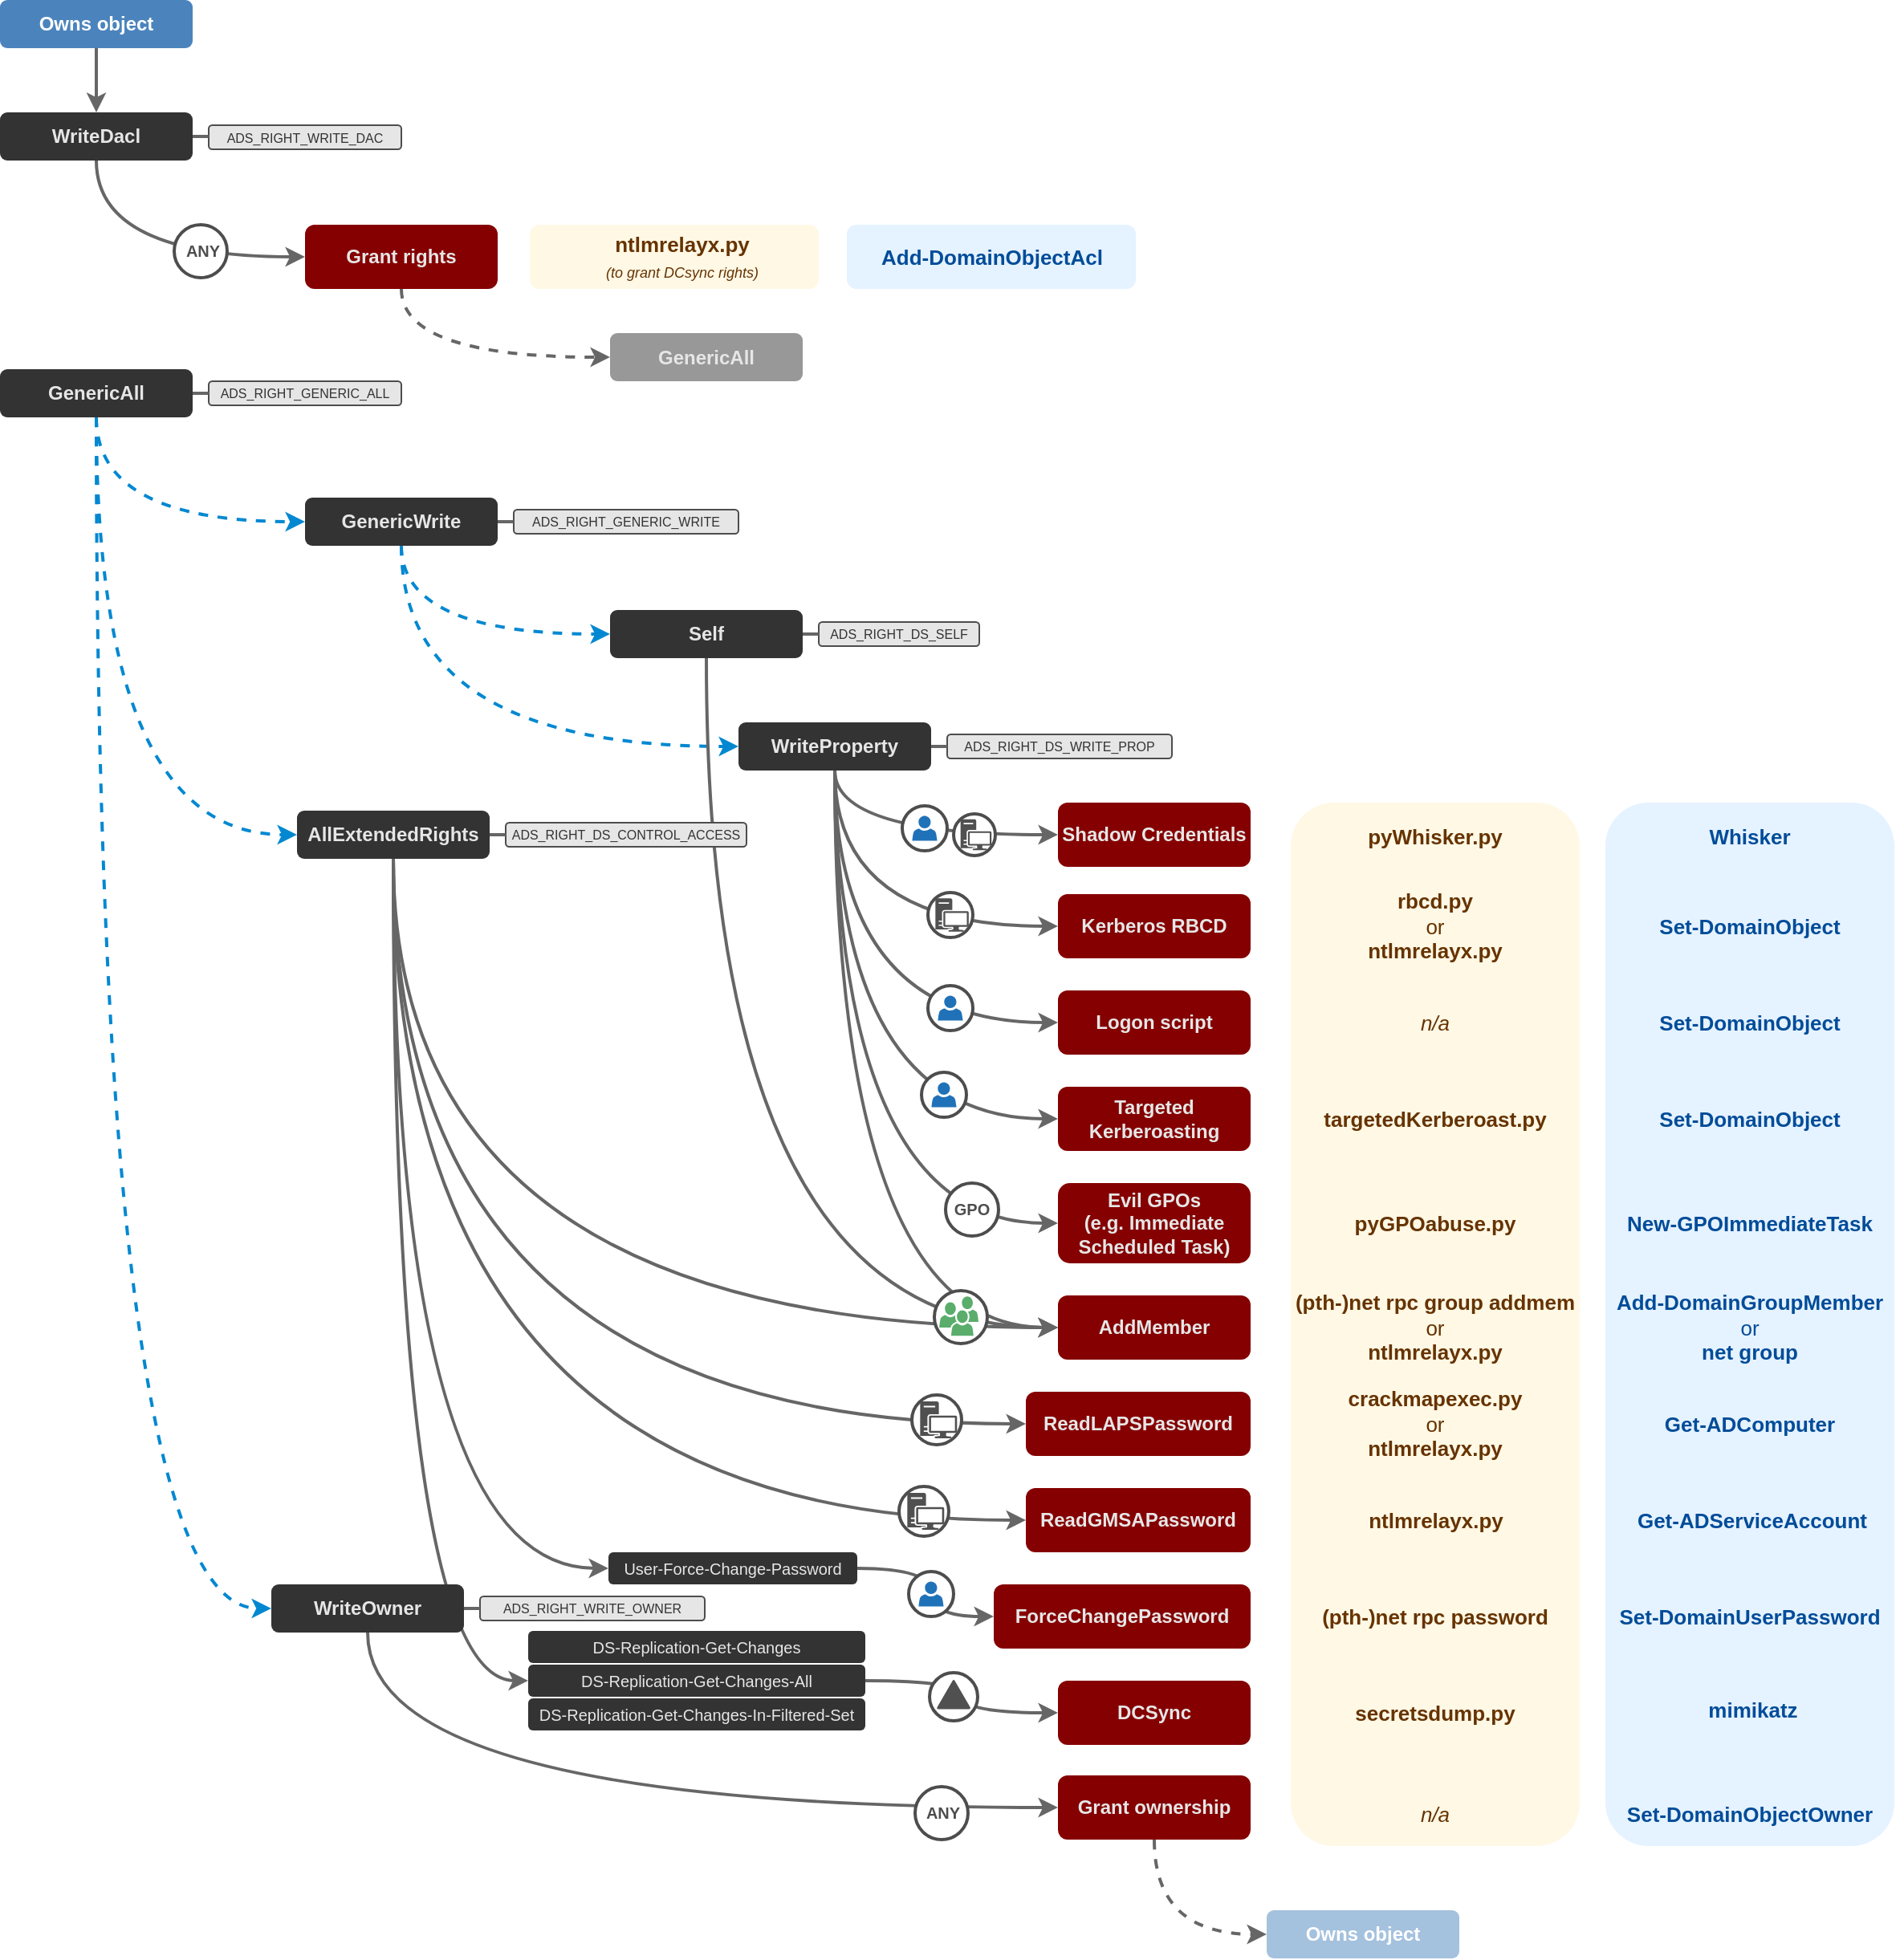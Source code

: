 <mxfile version="14.5.1" type="device"><diagram id="hH7pEeF3YHhmBUNXaw4B" name="Page-1"><mxGraphModel dx="-787" dy="471" grid="1" gridSize="10" guides="1" tooltips="1" connect="1" arrows="1" fold="1" page="0" pageScale="1" pageWidth="850" pageHeight="1100" math="0" shadow="0"><root><mxCell id="0"/><mxCell id="1" parent="0"/><mxCell id="7K0qZM-LQejpZicoyRge-32" value="" style="rounded=1;whiteSpace=wrap;html=1;fillColor=#fff2cc;strokeColor=none;opacity=50;" parent="1" vertex="1"><mxGeometry x="2150" y="330" width="180" height="40" as="geometry"/></mxCell><mxCell id="7K0qZM-LQejpZicoyRge-34" value="" style="rounded=1;whiteSpace=wrap;html=1;fillColor=#CCE5FF;opacity=50;strokeColor=none;" parent="1" vertex="1"><mxGeometry x="2347.5" y="330" width="180" height="40" as="geometry"/></mxCell><mxCell id="7K0qZM-LQejpZicoyRge-26" value="" style="rounded=1;whiteSpace=wrap;html=1;fillColor=#fff2cc;strokeColor=none;opacity=50;" parent="1" vertex="1"><mxGeometry x="2624" y="690" width="180" height="650" as="geometry"/></mxCell><mxCell id="7K0qZM-LQejpZicoyRge-27" value="" style="rounded=1;whiteSpace=wrap;html=1;fillColor=#CCE5FF;opacity=50;strokeColor=none;" parent="1" vertex="1"><mxGeometry x="2820" y="690" width="180" height="650" as="geometry"/></mxCell><mxCell id="ecaAw5MiLjt0hMcevMGe-25" style="edgeStyle=orthogonalEdgeStyle;curved=1;rounded=0;orthogonalLoop=1;jettySize=auto;html=1;entryX=0;entryY=0.5;entryDx=0;entryDy=0;strokeColor=#666666;strokeWidth=2;fontSize=10;fontColor=#E6E6E6;exitX=1;exitY=0.5;exitDx=0;exitDy=0;" parent="1" source="ecaAw5MiLjt0hMcevMGe-19" target="1uZMwYcroioLVXyT7ZDU-54" edge="1"><mxGeometry relative="1" as="geometry"><mxPoint x="2380" y="1125" as="sourcePoint"/><Array as="points"><mxPoint x="2400" y="1167"/><mxPoint x="2400" y="1197"/></Array></mxGeometry></mxCell><mxCell id="ecaAw5MiLjt0hMcevMGe-24" style="edgeStyle=orthogonalEdgeStyle;curved=1;rounded=0;orthogonalLoop=1;jettySize=auto;html=1;exitX=1;exitY=0.5;exitDx=0;exitDy=0;entryX=0;entryY=0.5;entryDx=0;entryDy=0;strokeColor=#666666;strokeWidth=2;fontSize=10;fontColor=#E6E6E6;" parent="1" source="ecaAw5MiLjt0hMcevMGe-20" target="ecaAw5MiLjt0hMcevMGe-10" edge="1"><mxGeometry relative="1" as="geometry"><Array as="points"><mxPoint x="2420" y="1237"/><mxPoint x="2420" y="1257"/></Array></mxGeometry></mxCell><mxCell id="ecaAw5MiLjt0hMcevMGe-12" style="edgeStyle=orthogonalEdgeStyle;rounded=0;orthogonalLoop=1;jettySize=auto;html=1;curved=1;exitX=0.5;exitY=1;exitDx=0;exitDy=0;entryX=0;entryY=0.5;entryDx=0;entryDy=0;strokeWidth=2;strokeColor=#666666;" parent="1" source="1uZMwYcroioLVXyT7ZDU-45" target="ecaAw5MiLjt0hMcevMGe-20" edge="1"><mxGeometry relative="1" as="geometry"/></mxCell><mxCell id="1uZMwYcroioLVXyT7ZDU-73" style="edgeStyle=orthogonalEdgeStyle;curved=1;rounded=0;orthogonalLoop=1;jettySize=auto;html=1;strokeColor=#666666;strokeWidth=2;fontColor=#E6E6E6;exitX=0.5;exitY=1;exitDx=0;exitDy=0;entryX=0;entryY=0.5;entryDx=0;entryDy=0;" parent="1" source="1uZMwYcroioLVXyT7ZDU-45" target="1uZMwYcroioLVXyT7ZDU-57" edge="1"><mxGeometry relative="1" as="geometry"/></mxCell><mxCell id="1uZMwYcroioLVXyT7ZDU-76" style="edgeStyle=orthogonalEdgeStyle;curved=1;rounded=0;orthogonalLoop=1;jettySize=auto;html=1;strokeColor=#666666;strokeWidth=2;fontColor=#E6E6E6;exitX=0.5;exitY=1;exitDx=0;exitDy=0;entryX=0;entryY=0.5;entryDx=0;entryDy=0;" parent="1" source="1uZMwYcroioLVXyT7ZDU-45" target="1uZMwYcroioLVXyT7ZDU-59" edge="1"><mxGeometry relative="1" as="geometry"/></mxCell><mxCell id="1uZMwYcroioLVXyT7ZDU-77" style="edgeStyle=orthogonalEdgeStyle;curved=1;rounded=0;orthogonalLoop=1;jettySize=auto;html=1;strokeColor=#666666;strokeWidth=2;fontColor=#E6E6E6;exitX=0.5;exitY=1;exitDx=0;exitDy=0;entryX=0;entryY=0.5;entryDx=0;entryDy=0;" parent="1" source="1uZMwYcroioLVXyT7ZDU-45" target="1uZMwYcroioLVXyT7ZDU-58" edge="1"><mxGeometry relative="1" as="geometry"/></mxCell><mxCell id="1uZMwYcroioLVXyT7ZDU-78" style="edgeStyle=orthogonalEdgeStyle;curved=1;rounded=0;orthogonalLoop=1;jettySize=auto;html=1;strokeColor=#666666;strokeWidth=2;fontColor=#E6E6E6;exitX=0.5;exitY=1;exitDx=0;exitDy=0;entryX=0;entryY=0.5;entryDx=0;entryDy=0;" parent="1" source="1uZMwYcroioLVXyT7ZDU-45" target="ecaAw5MiLjt0hMcevMGe-19" edge="1"><mxGeometry relative="1" as="geometry"><mxPoint x="1520" y="620" as="sourcePoint"/></mxGeometry></mxCell><mxCell id="1uZMwYcroioLVXyT7ZDU-62" style="edgeStyle=orthogonalEdgeStyle;curved=1;rounded=0;orthogonalLoop=1;jettySize=auto;html=1;fontColor=#E6E6E6;strokeWidth=2;dashed=1;strokeColor=#0288d1;entryX=0;entryY=0.5;entryDx=0;entryDy=0;exitX=0.5;exitY=1;exitDx=0;exitDy=0;" parent="1" source="1uZMwYcroioLVXyT7ZDU-46" target="1uZMwYcroioLVXyT7ZDU-45" edge="1"><mxGeometry relative="1" as="geometry"/></mxCell><mxCell id="1uZMwYcroioLVXyT7ZDU-63" style="edgeStyle=orthogonalEdgeStyle;curved=1;rounded=0;orthogonalLoop=1;jettySize=auto;html=1;dashed=1;strokeColor=#0288d1;strokeWidth=2;fontColor=#E6E6E6;entryX=0;entryY=0.5;entryDx=0;entryDy=0;exitX=0.5;exitY=1;exitDx=0;exitDy=0;" parent="1" source="1uZMwYcroioLVXyT7ZDU-46" target="1uZMwYcroioLVXyT7ZDU-50" edge="1"><mxGeometry relative="1" as="geometry"/></mxCell><mxCell id="1uZMwYcroioLVXyT7ZDU-69" style="edgeStyle=orthogonalEdgeStyle;curved=1;rounded=0;orthogonalLoop=1;jettySize=auto;html=1;dashed=1;strokeColor=#0288d1;strokeWidth=2;fontColor=#E6E6E6;entryX=0;entryY=0.5;entryDx=0;entryDy=0;exitX=0.5;exitY=1;exitDx=0;exitDy=0;" parent="1" source="1uZMwYcroioLVXyT7ZDU-46" target="1uZMwYcroioLVXyT7ZDU-47" edge="1"><mxGeometry relative="1" as="geometry"/></mxCell><mxCell id="1uZMwYcroioLVXyT7ZDU-65" style="edgeStyle=orthogonalEdgeStyle;curved=1;rounded=0;orthogonalLoop=1;jettySize=auto;html=1;dashed=1;strokeColor=#0288d1;strokeWidth=2;fontColor=#E6E6E6;exitX=0.5;exitY=1;exitDx=0;exitDy=0;entryX=0;entryY=0.5;entryDx=0;entryDy=0;" parent="1" source="1uZMwYcroioLVXyT7ZDU-47" target="1uZMwYcroioLVXyT7ZDU-49" edge="1"><mxGeometry relative="1" as="geometry"/></mxCell><mxCell id="1uZMwYcroioLVXyT7ZDU-66" style="edgeStyle=orthogonalEdgeStyle;curved=1;rounded=0;orthogonalLoop=1;jettySize=auto;html=1;dashed=1;strokeColor=#0288d1;strokeWidth=2;fontColor=#E6E6E6;entryX=0;entryY=0.5;entryDx=0;entryDy=0;exitX=0.5;exitY=1;exitDx=0;exitDy=0;" parent="1" source="1uZMwYcroioLVXyT7ZDU-47" target="1uZMwYcroioLVXyT7ZDU-48" edge="1"><mxGeometry relative="1" as="geometry"/></mxCell><mxCell id="1uZMwYcroioLVXyT7ZDU-74" style="edgeStyle=orthogonalEdgeStyle;curved=1;rounded=0;orthogonalLoop=1;jettySize=auto;html=1;strokeColor=#666666;strokeWidth=2;fontColor=#E6E6E6;exitX=0.5;exitY=1;exitDx=0;exitDy=0;entryX=0;entryY=0.5;entryDx=0;entryDy=0;" parent="1" source="1uZMwYcroioLVXyT7ZDU-48" target="1uZMwYcroioLVXyT7ZDU-57" edge="1"><mxGeometry relative="1" as="geometry"/></mxCell><mxCell id="1uZMwYcroioLVXyT7ZDU-70" style="edgeStyle=orthogonalEdgeStyle;curved=1;rounded=0;orthogonalLoop=1;jettySize=auto;html=1;strokeWidth=2;fontColor=#E6E6E6;strokeColor=#666666;exitX=0.5;exitY=1;exitDx=0;exitDy=0;entryX=0;entryY=0.5;entryDx=0;entryDy=0;" parent="1" source="1uZMwYcroioLVXyT7ZDU-49" target="1uZMwYcroioLVXyT7ZDU-55" edge="1"><mxGeometry relative="1" as="geometry"/></mxCell><mxCell id="1uZMwYcroioLVXyT7ZDU-72" style="edgeStyle=orthogonalEdgeStyle;curved=1;rounded=0;orthogonalLoop=1;jettySize=auto;html=1;strokeColor=#666666;strokeWidth=2;fontColor=#E6E6E6;entryX=0;entryY=0.5;entryDx=0;entryDy=0;exitX=0.5;exitY=1;exitDx=0;exitDy=0;" parent="1" source="1uZMwYcroioLVXyT7ZDU-49" target="1uZMwYcroioLVXyT7ZDU-56" edge="1"><mxGeometry relative="1" as="geometry"/></mxCell><mxCell id="1uZMwYcroioLVXyT7ZDU-75" style="edgeStyle=orthogonalEdgeStyle;curved=1;rounded=0;orthogonalLoop=1;jettySize=auto;html=1;strokeColor=#666666;strokeWidth=2;fontColor=#E6E6E6;exitX=0.5;exitY=1;exitDx=0;exitDy=0;entryX=0;entryY=0.5;entryDx=0;entryDy=0;" parent="1" source="1uZMwYcroioLVXyT7ZDU-49" target="1uZMwYcroioLVXyT7ZDU-57" edge="1"><mxGeometry relative="1" as="geometry"/></mxCell><mxCell id="1uZMwYcroioLVXyT7ZDU-79" style="edgeStyle=orthogonalEdgeStyle;curved=1;rounded=0;orthogonalLoop=1;jettySize=auto;html=1;strokeColor=#666666;strokeWidth=2;fontColor=#E6E6E6;entryX=0;entryY=0.5;entryDx=0;entryDy=0;exitX=0.5;exitY=1;exitDx=0;exitDy=0;" parent="1" source="1uZMwYcroioLVXyT7ZDU-50" target="1uZMwYcroioLVXyT7ZDU-61" edge="1"><mxGeometry relative="1" as="geometry"/></mxCell><mxCell id="1uZMwYcroioLVXyT7ZDU-80" style="edgeStyle=orthogonalEdgeStyle;curved=1;rounded=0;orthogonalLoop=1;jettySize=auto;html=1;strokeColor=#666666;strokeWidth=2;fontColor=#E6E6E6;exitX=0.5;exitY=1;exitDx=0;exitDy=0;entryX=0;entryY=0.5;entryDx=0;entryDy=0;" parent="1" source="1uZMwYcroioLVXyT7ZDU-51" target="1uZMwYcroioLVXyT7ZDU-60" edge="1"><mxGeometry relative="1" as="geometry"/></mxCell><mxCell id="1uZMwYcroioLVXyT7ZDU-53" value="Targeted&lt;br&gt;Kerberoasting" style="rounded=1;whiteSpace=wrap;html=1;fontColor=#E6E6E6;fillColor=#850000;strokeColor=none;fontStyle=1" parent="1" vertex="1"><mxGeometry x="2479" y="867" width="120" height="40" as="geometry"/></mxCell><mxCell id="1uZMwYcroioLVXyT7ZDU-54" value="ForceChangePassword" style="rounded=1;whiteSpace=wrap;html=1;fontColor=#E6E6E6;fillColor=#850000;strokeColor=none;fontStyle=1" parent="1" vertex="1"><mxGeometry x="2439" y="1177" width="160" height="40" as="geometry"/></mxCell><mxCell id="1uZMwYcroioLVXyT7ZDU-55" value="Kerberos RBCD" style="rounded=1;whiteSpace=wrap;html=1;fontColor=#E6E6E6;fillColor=#850000;strokeColor=none;fontStyle=1" parent="1" vertex="1"><mxGeometry x="2479" y="747" width="120" height="40" as="geometry"/></mxCell><mxCell id="1uZMwYcroioLVXyT7ZDU-56" value="Evil GPOs&lt;br&gt;(e.g. Immediate&lt;br&gt;Scheduled Task)" style="rounded=1;whiteSpace=wrap;html=1;fontColor=#E6E6E6;fillColor=#850000;strokeColor=none;fontStyle=1" parent="1" vertex="1"><mxGeometry x="2479" y="927" width="120" height="50" as="geometry"/></mxCell><mxCell id="1uZMwYcroioLVXyT7ZDU-57" value="AddMember" style="rounded=1;whiteSpace=wrap;html=1;fontColor=#E6E6E6;fillColor=#850000;strokeColor=none;fontStyle=1" parent="1" vertex="1"><mxGeometry x="2479" y="997" width="120" height="40" as="geometry"/></mxCell><mxCell id="1uZMwYcroioLVXyT7ZDU-58" value="ReadGMSAPassword" style="rounded=1;whiteSpace=wrap;html=1;fontColor=#E6E6E6;fillColor=#850000;strokeColor=none;fontStyle=1" parent="1" vertex="1"><mxGeometry x="2459" y="1117" width="140" height="40" as="geometry"/></mxCell><mxCell id="1uZMwYcroioLVXyT7ZDU-59" value="ReadLAPSPassword" style="rounded=1;whiteSpace=wrap;html=1;fontColor=#E6E6E6;fillColor=#850000;strokeColor=none;fontStyle=1" parent="1" vertex="1"><mxGeometry x="2459" y="1057" width="140" height="40" as="geometry"/></mxCell><mxCell id="XXdrw1tvjlWzK82xDuD_-14" style="edgeStyle=orthogonalEdgeStyle;curved=1;rounded=0;orthogonalLoop=1;jettySize=auto;html=1;exitX=0.5;exitY=1;exitDx=0;exitDy=0;entryX=0;entryY=0.5;entryDx=0;entryDy=0;dashed=1;strokeColor=#666666;strokeWidth=2;fillColor=#f5f5f5;" parent="1" source="1uZMwYcroioLVXyT7ZDU-60" target="XXdrw1tvjlWzK82xDuD_-8" edge="1"><mxGeometry relative="1" as="geometry"/></mxCell><mxCell id="1uZMwYcroioLVXyT7ZDU-60" value="Grant rights" style="rounded=1;whiteSpace=wrap;html=1;fontColor=#E6E6E6;fillColor=#850000;strokeColor=none;fontStyle=1" parent="1" vertex="1"><mxGeometry x="2010" y="330" width="120" height="40" as="geometry"/></mxCell><mxCell id="XXdrw1tvjlWzK82xDuD_-6" style="edgeStyle=orthogonalEdgeStyle;curved=1;rounded=0;orthogonalLoop=1;jettySize=auto;html=1;exitX=0.5;exitY=1;exitDx=0;exitDy=0;entryX=0;entryY=0.5;entryDx=0;entryDy=0;dashed=1;strokeColor=#666666;strokeWidth=2;fillColor=#f5f5f5;" parent="1" source="1uZMwYcroioLVXyT7ZDU-61" target="XXdrw1tvjlWzK82xDuD_-5" edge="1"><mxGeometry relative="1" as="geometry"/></mxCell><mxCell id="1uZMwYcroioLVXyT7ZDU-61" value="Grant ownership" style="rounded=1;whiteSpace=wrap;html=1;fontColor=#E6E6E6;fillColor=#850000;strokeColor=none;fontStyle=1" parent="1" vertex="1"><mxGeometry x="2479" y="1296" width="120" height="40" as="geometry"/></mxCell><mxCell id="1uZMwYcroioLVXyT7ZDU-84" style="edgeStyle=orthogonalEdgeStyle;curved=1;rounded=0;orthogonalLoop=1;jettySize=auto;html=1;strokeColor=#666666;strokeWidth=2;fontColor=#E6E6E6;entryX=0.5;entryY=0;entryDx=0;entryDy=0;" parent="1" source="1uZMwYcroioLVXyT7ZDU-83" target="1uZMwYcroioLVXyT7ZDU-51" edge="1"><mxGeometry relative="1" as="geometry"><mxPoint x="1750" y="480" as="targetPoint"/></mxGeometry></mxCell><mxCell id="1uZMwYcroioLVXyT7ZDU-83" value="Owns object" style="rounded=1;whiteSpace=wrap;html=1;strokeColor=none;fontStyle=1;fillColor=#4B84BD;fontColor=#FFFFFF;" parent="1" vertex="1"><mxGeometry x="1820" y="190" width="120" height="30" as="geometry"/></mxCell><mxCell id="1uZMwYcroioLVXyT7ZDU-107" value="" style="group" parent="1" vertex="1" connectable="0"><mxGeometry x="1820" y="260" width="250" height="30" as="geometry"/></mxCell><mxCell id="1uZMwYcroioLVXyT7ZDU-51" value="WriteDacl" style="rounded=1;whiteSpace=wrap;html=1;fontColor=#E6E6E6;fontStyle=1;fillColor=#333333;strokeColor=none;" parent="1uZMwYcroioLVXyT7ZDU-107" vertex="1"><mxGeometry width="120" height="30" as="geometry"/></mxCell><mxCell id="1uZMwYcroioLVXyT7ZDU-98" value="ADS_RIGHT_WRITE_DAC" style="rounded=1;whiteSpace=wrap;html=1;fillColor=#E6E6E6;strokeColor=#4D4D4D;fontColor=#333333;fontSize=8;" parent="1uZMwYcroioLVXyT7ZDU-107" vertex="1"><mxGeometry x="130" y="8" width="120" height="15" as="geometry"/></mxCell><mxCell id="1uZMwYcroioLVXyT7ZDU-104" style="edgeStyle=orthogonalEdgeStyle;curved=1;rounded=0;orthogonalLoop=1;jettySize=auto;html=1;exitX=1;exitY=0.5;exitDx=0;exitDy=0;entryX=0;entryY=0.5;entryDx=0;entryDy=0;endArrow=none;endFill=0;strokeColor=#666666;strokeWidth=2;fontSize=8;fontColor=#333333;" parent="1uZMwYcroioLVXyT7ZDU-107" source="1uZMwYcroioLVXyT7ZDU-51" target="1uZMwYcroioLVXyT7ZDU-98" edge="1"><mxGeometry relative="1" as="geometry"/></mxCell><mxCell id="1uZMwYcroioLVXyT7ZDU-108" value="" style="group" parent="1" vertex="1" connectable="0"><mxGeometry x="2280" y="640" width="270" height="30" as="geometry"/></mxCell><mxCell id="1uZMwYcroioLVXyT7ZDU-49" value="WriteProperty" style="rounded=1;whiteSpace=wrap;html=1;fontColor=#E6E6E6;fontStyle=1;fillColor=#333333;strokeColor=none;" parent="1uZMwYcroioLVXyT7ZDU-108" vertex="1"><mxGeometry width="120" height="30" as="geometry"/></mxCell><mxCell id="1uZMwYcroioLVXyT7ZDU-96" value="ADS_RIGHT_DS_WRITE_PROP" style="rounded=1;whiteSpace=wrap;html=1;fillColor=#E6E6E6;strokeColor=#4D4D4D;fontColor=#333333;fontSize=8;" parent="1uZMwYcroioLVXyT7ZDU-108" vertex="1"><mxGeometry x="130" y="7.5" width="140" height="15" as="geometry"/></mxCell><mxCell id="1uZMwYcroioLVXyT7ZDU-106" style="edgeStyle=orthogonalEdgeStyle;curved=1;rounded=0;orthogonalLoop=1;jettySize=auto;html=1;exitX=1;exitY=0.5;exitDx=0;exitDy=0;entryX=0;entryY=0.5;entryDx=0;entryDy=0;endArrow=none;endFill=0;strokeColor=#666666;strokeWidth=2;fontSize=8;fontColor=#333333;" parent="1uZMwYcroioLVXyT7ZDU-108" source="1uZMwYcroioLVXyT7ZDU-49" target="1uZMwYcroioLVXyT7ZDU-96" edge="1"><mxGeometry relative="1" as="geometry"/></mxCell><mxCell id="1uZMwYcroioLVXyT7ZDU-109" value="" style="group" parent="1" vertex="1" connectable="0"><mxGeometry x="2200" y="570" width="230" height="30" as="geometry"/></mxCell><mxCell id="1uZMwYcroioLVXyT7ZDU-48" value="Self" style="rounded=1;whiteSpace=wrap;html=1;fontColor=#E6E6E6;fontStyle=1;fillColor=#333333;strokeColor=none;" parent="1uZMwYcroioLVXyT7ZDU-109" vertex="1"><mxGeometry width="120" height="30" as="geometry"/></mxCell><mxCell id="1uZMwYcroioLVXyT7ZDU-97" value="ADS_RIGHT_DS_SELF" style="rounded=1;whiteSpace=wrap;html=1;fillColor=#E6E6E6;strokeColor=#4D4D4D;fontColor=#333333;fontSize=8;" parent="1uZMwYcroioLVXyT7ZDU-109" vertex="1"><mxGeometry x="130" y="7.5" width="100" height="15" as="geometry"/></mxCell><mxCell id="1uZMwYcroioLVXyT7ZDU-105" style="edgeStyle=orthogonalEdgeStyle;curved=1;rounded=0;orthogonalLoop=1;jettySize=auto;html=1;exitX=1;exitY=0.5;exitDx=0;exitDy=0;entryX=0;entryY=0.5;entryDx=0;entryDy=0;endArrow=none;endFill=0;strokeColor=#666666;strokeWidth=2;fontSize=8;fontColor=#333333;" parent="1uZMwYcroioLVXyT7ZDU-109" source="1uZMwYcroioLVXyT7ZDU-48" target="1uZMwYcroioLVXyT7ZDU-97" edge="1"><mxGeometry relative="1" as="geometry"/></mxCell><mxCell id="1uZMwYcroioLVXyT7ZDU-110" value="" style="group" parent="1" vertex="1" connectable="0"><mxGeometry x="2010" y="500" width="270" height="30" as="geometry"/></mxCell><mxCell id="1uZMwYcroioLVXyT7ZDU-47" value="GenericWrite" style="rounded=1;whiteSpace=wrap;html=1;fontColor=#E6E6E6;fontStyle=1;fillColor=#333333;strokeColor=none;" parent="1uZMwYcroioLVXyT7ZDU-110" vertex="1"><mxGeometry width="120" height="30" as="geometry"/></mxCell><mxCell id="1uZMwYcroioLVXyT7ZDU-95" value="ADS_RIGHT_GENERIC_WRITE" style="rounded=1;whiteSpace=wrap;html=1;fillColor=#E6E6E6;strokeColor=#4D4D4D;fontColor=#333333;fontSize=8;" parent="1uZMwYcroioLVXyT7ZDU-110" vertex="1"><mxGeometry x="130" y="7.5" width="140" height="15" as="geometry"/></mxCell><mxCell id="1uZMwYcroioLVXyT7ZDU-102" style="edgeStyle=orthogonalEdgeStyle;curved=1;rounded=0;orthogonalLoop=1;jettySize=auto;html=1;exitX=1;exitY=0.5;exitDx=0;exitDy=0;entryX=0;entryY=0.5;entryDx=0;entryDy=0;endArrow=none;endFill=0;strokeColor=#666666;strokeWidth=2;fontSize=8;fontColor=#333333;" parent="1uZMwYcroioLVXyT7ZDU-110" source="1uZMwYcroioLVXyT7ZDU-47" target="1uZMwYcroioLVXyT7ZDU-95" edge="1"><mxGeometry relative="1" as="geometry"/></mxCell><mxCell id="1uZMwYcroioLVXyT7ZDU-112" value="" style="group" parent="1" vertex="1" connectable="0"><mxGeometry x="2005" y="695" width="280" height="30" as="geometry"/></mxCell><mxCell id="1uZMwYcroioLVXyT7ZDU-45" value="AllExtendedRights" style="rounded=1;whiteSpace=wrap;html=1;fontColor=#E6E6E6;fontStyle=1;fillColor=#333333;strokeColor=none;" parent="1uZMwYcroioLVXyT7ZDU-112" vertex="1"><mxGeometry width="120" height="30" as="geometry"/></mxCell><mxCell id="1uZMwYcroioLVXyT7ZDU-93" value="ADS_RIGHT_DS_CONTROL_ACCESS" style="rounded=1;whiteSpace=wrap;html=1;fillColor=#E6E6E6;strokeColor=#4D4D4D;fontColor=#333333;fontSize=8;" parent="1uZMwYcroioLVXyT7ZDU-112" vertex="1"><mxGeometry x="130" y="7.5" width="150" height="15" as="geometry"/></mxCell><mxCell id="1uZMwYcroioLVXyT7ZDU-94" style="edgeStyle=orthogonalEdgeStyle;curved=1;rounded=0;orthogonalLoop=1;jettySize=auto;html=1;exitX=1;exitY=0.5;exitDx=0;exitDy=0;entryX=0;entryY=0.5;entryDx=0;entryDy=0;endArrow=none;endFill=0;strokeColor=#666666;strokeWidth=2;fontSize=8;fontColor=#333333;" parent="1uZMwYcroioLVXyT7ZDU-112" source="1uZMwYcroioLVXyT7ZDU-45" target="1uZMwYcroioLVXyT7ZDU-93" edge="1"><mxGeometry relative="1" as="geometry"/></mxCell><mxCell id="1uZMwYcroioLVXyT7ZDU-113" value="" style="group" parent="1" vertex="1" connectable="0"><mxGeometry x="1990" y="1130" width="270" height="30" as="geometry"/></mxCell><mxCell id="1uZMwYcroioLVXyT7ZDU-50" value="WriteOwner" style="rounded=1;whiteSpace=wrap;html=1;fontColor=#E6E6E6;fontStyle=1;fillColor=#333333;strokeColor=none;" parent="1uZMwYcroioLVXyT7ZDU-113" vertex="1"><mxGeometry x="-1" y="47" width="120" height="30" as="geometry"/></mxCell><mxCell id="1uZMwYcroioLVXyT7ZDU-91" value="&lt;meta charset=&quot;utf-8&quot; style=&quot;font-size: 8px;&quot;&gt;ADS_RIGHT_WRITE_OWNER" style="rounded=1;whiteSpace=wrap;html=1;fillColor=#E6E6E6;strokeColor=#4D4D4D;fontColor=#333333;fontSize=8;" parent="1uZMwYcroioLVXyT7ZDU-113" vertex="1"><mxGeometry x="129" y="54.5" width="140" height="15" as="geometry"/></mxCell><mxCell id="1uZMwYcroioLVXyT7ZDU-90" style="edgeStyle=orthogonalEdgeStyle;curved=1;rounded=0;orthogonalLoop=1;jettySize=auto;html=1;exitX=1;exitY=0.5;exitDx=0;exitDy=0;strokeColor=#666666;strokeWidth=2;fontColor=#E6E6E6;endArrow=none;endFill=0;entryX=0;entryY=0.5;entryDx=0;entryDy=0;" parent="1uZMwYcroioLVXyT7ZDU-113" source="1uZMwYcroioLVXyT7ZDU-50" target="1uZMwYcroioLVXyT7ZDU-91" edge="1"><mxGeometry relative="1" as="geometry"><mxPoint x="1810" y="485" as="targetPoint"/></mxGeometry></mxCell><mxCell id="1uZMwYcroioLVXyT7ZDU-118" value="Logon script" style="rounded=1;whiteSpace=wrap;html=1;fontColor=#E6E6E6;fillColor=#850000;strokeColor=none;fontStyle=1" parent="1" vertex="1"><mxGeometry x="2479" y="807" width="120" height="40" as="geometry"/></mxCell><mxCell id="1uZMwYcroioLVXyT7ZDU-119" style="edgeStyle=orthogonalEdgeStyle;curved=1;rounded=0;orthogonalLoop=1;jettySize=auto;html=1;entryX=0;entryY=0.5;entryDx=0;entryDy=0;endArrow=classic;endFill=1;strokeColor=#666666;strokeWidth=2;fontSize=13;fontColor=#333333;exitX=0.5;exitY=1;exitDx=0;exitDy=0;" parent="1" source="1uZMwYcroioLVXyT7ZDU-49" target="1uZMwYcroioLVXyT7ZDU-118" edge="1"><mxGeometry relative="1" as="geometry"/></mxCell><mxCell id="1uZMwYcroioLVXyT7ZDU-180" style="edgeStyle=orthogonalEdgeStyle;curved=1;rounded=0;orthogonalLoop=1;jettySize=auto;html=1;exitX=0.5;exitY=1;exitDx=0;exitDy=0;entryX=0;entryY=0.5;entryDx=0;entryDy=0;endArrow=classic;endFill=1;strokeColor=#666666;strokeWidth=2;fontSize=10;fontColor=#E6E6E6;" parent="1" source="1uZMwYcroioLVXyT7ZDU-49" target="1uZMwYcroioLVXyT7ZDU-53" edge="1"><mxGeometry relative="1" as="geometry"/></mxCell><mxCell id="1uZMwYcroioLVXyT7ZDU-181" value="" style="group" parent="1" vertex="1" connectable="0"><mxGeometry x="2398" y="804" width="28" height="28" as="geometry"/></mxCell><mxCell id="1uZMwYcroioLVXyT7ZDU-175" value="" style="ellipse;whiteSpace=wrap;html=1;aspect=fixed;strokeColor=#4D4D4D;fontSize=13;fontColor=#E6E6E6;fillColor=#FFFFFF;strokeWidth=2;" parent="1uZMwYcroioLVXyT7ZDU-181" vertex="1"><mxGeometry width="28" height="28" as="geometry"/></mxCell><mxCell id="1uZMwYcroioLVXyT7ZDU-176" value="" style="pointerEvents=1;shadow=0;dashed=0;html=1;strokeColor=none;labelPosition=center;verticalLabelPosition=bottom;verticalAlign=top;outlineConnect=0;align=center;shape=mxgraph.office.users.user;fillColor=#2072B8;fontSize=13;fontColor=#333333;" parent="1uZMwYcroioLVXyT7ZDU-181" vertex="1"><mxGeometry x="6.222" y="6.222" width="15.556" height="15.556" as="geometry"/></mxCell><mxCell id="1uZMwYcroioLVXyT7ZDU-182" value="" style="group" parent="1" vertex="1" connectable="0"><mxGeometry x="2394" y="858" width="28" height="28" as="geometry"/></mxCell><mxCell id="1uZMwYcroioLVXyT7ZDU-183" value="" style="ellipse;whiteSpace=wrap;html=1;aspect=fixed;strokeColor=#4D4D4D;fontSize=13;fontColor=#E6E6E6;fillColor=#FFFFFF;strokeWidth=2;" parent="1uZMwYcroioLVXyT7ZDU-182" vertex="1"><mxGeometry width="28" height="28" as="geometry"/></mxCell><mxCell id="1uZMwYcroioLVXyT7ZDU-184" value="" style="pointerEvents=1;shadow=0;dashed=0;html=1;strokeColor=none;labelPosition=center;verticalLabelPosition=bottom;verticalAlign=top;outlineConnect=0;align=center;shape=mxgraph.office.users.user;fillColor=#2072B8;fontSize=13;fontColor=#333333;" parent="1uZMwYcroioLVXyT7ZDU-182" vertex="1"><mxGeometry x="6.222" y="6.222" width="15.556" height="15.556" as="geometry"/></mxCell><mxCell id="1uZMwYcroioLVXyT7ZDU-188" value="" style="group" parent="1" vertex="1" connectable="0"><mxGeometry x="2380" y="1116" width="31" height="31" as="geometry"/></mxCell><mxCell id="1uZMwYcroioLVXyT7ZDU-170" value="" style="ellipse;whiteSpace=wrap;html=1;aspect=fixed;strokeColor=#4D4D4D;fontSize=13;fontColor=#E6E6E6;fillColor=#FFFFFF;strokeWidth=2;" parent="1uZMwYcroioLVXyT7ZDU-188" vertex="1"><mxGeometry width="31.0" height="31.0" as="geometry"/></mxCell><mxCell id="1uZMwYcroioLVXyT7ZDU-171" value="" style="pointerEvents=1;shadow=0;dashed=0;html=1;strokeColor=none;fillColor=#505050;labelPosition=center;verticalLabelPosition=bottom;verticalAlign=top;outlineConnect=0;align=center;shape=mxgraph.office.devices.workstation;fontSize=13;fontColor=#333333;" parent="1uZMwYcroioLVXyT7ZDU-188" vertex="1"><mxGeometry x="5.167" y="4.019" width="22.963" height="22.963" as="geometry"/></mxCell><mxCell id="1uZMwYcroioLVXyT7ZDU-189" value="" style="group" parent="1" vertex="1" connectable="0"><mxGeometry x="2388" y="1059" width="31" height="31" as="geometry"/></mxCell><mxCell id="1uZMwYcroioLVXyT7ZDU-190" value="" style="ellipse;whiteSpace=wrap;html=1;aspect=fixed;strokeColor=#4D4D4D;fontSize=13;fontColor=#E6E6E6;fillColor=#FFFFFF;strokeWidth=2;" parent="1uZMwYcroioLVXyT7ZDU-189" vertex="1"><mxGeometry width="31.0" height="31.0" as="geometry"/></mxCell><mxCell id="1uZMwYcroioLVXyT7ZDU-191" value="" style="pointerEvents=1;shadow=0;dashed=0;html=1;strokeColor=none;fillColor=#505050;labelPosition=center;verticalLabelPosition=bottom;verticalAlign=top;outlineConnect=0;align=center;shape=mxgraph.office.devices.workstation;fontSize=13;fontColor=#333333;" parent="1uZMwYcroioLVXyT7ZDU-189" vertex="1"><mxGeometry x="5.167" y="4.019" width="22.963" height="22.963" as="geometry"/></mxCell><mxCell id="1uZMwYcroioLVXyT7ZDU-192" value="" style="group" parent="1" vertex="1" connectable="0"><mxGeometry x="2402" y="994" width="33" height="33" as="geometry"/></mxCell><mxCell id="1uZMwYcroioLVXyT7ZDU-165" value="" style="ellipse;whiteSpace=wrap;html=1;aspect=fixed;strokeColor=#4D4D4D;fontSize=13;fontColor=#E6E6E6;fillColor=#FFFFFF;strokeWidth=2;" parent="1uZMwYcroioLVXyT7ZDU-192" vertex="1"><mxGeometry width="33" height="33" as="geometry"/></mxCell><mxCell id="1uZMwYcroioLVXyT7ZDU-154" value="" style="pointerEvents=1;shadow=0;dashed=0;html=1;strokeColor=none;labelPosition=center;verticalLabelPosition=bottom;verticalAlign=top;outlineConnect=0;align=center;shape=mxgraph.office.users.users;fontSize=13;fontColor=#333333;fillColor=#5AAD6B;" parent="1uZMwYcroioLVXyT7ZDU-192" vertex="1"><mxGeometry x="3.056" y="3.667" width="24.444" height="24.444" as="geometry"/></mxCell><mxCell id="1uZMwYcroioLVXyT7ZDU-193" value="" style="group" parent="1" vertex="1" connectable="0"><mxGeometry x="2409" y="927" width="33" height="33" as="geometry"/></mxCell><mxCell id="1uZMwYcroioLVXyT7ZDU-177" value="" style="ellipse;whiteSpace=wrap;html=1;aspect=fixed;strokeColor=#4D4D4D;fontSize=13;fontColor=#E6E6E6;fillColor=#FFFFFF;strokeWidth=2;" parent="1uZMwYcroioLVXyT7ZDU-193" vertex="1"><mxGeometry width="33" height="33" as="geometry"/></mxCell><mxCell id="1uZMwYcroioLVXyT7ZDU-160" value="&lt;b style=&quot;font-size: 10px;&quot;&gt;GPO&lt;/b&gt;" style="text;html=1;align=center;verticalAlign=middle;resizable=0;points=[];autosize=1;fontSize=10;fontColor=#4D4D4D;" parent="1uZMwYcroioLVXyT7ZDU-193" vertex="1"><mxGeometry x="0.0" y="8" width="32" height="16" as="geometry"/></mxCell><mxCell id="1uZMwYcroioLVXyT7ZDU-194" value="" style="group" parent="1" vertex="1" connectable="0"><mxGeometry x="2398" y="746" width="28" height="28" as="geometry"/></mxCell><mxCell id="1uZMwYcroioLVXyT7ZDU-195" value="" style="ellipse;whiteSpace=wrap;html=1;aspect=fixed;strokeColor=#4D4D4D;fontSize=13;fontColor=#E6E6E6;fillColor=#FFFFFF;strokeWidth=2;" parent="1uZMwYcroioLVXyT7ZDU-194" vertex="1"><mxGeometry width="28.0" height="28.0" as="geometry"/></mxCell><mxCell id="1uZMwYcroioLVXyT7ZDU-196" value="" style="pointerEvents=1;shadow=0;dashed=0;html=1;strokeColor=none;fillColor=#505050;labelPosition=center;verticalLabelPosition=bottom;verticalAlign=top;outlineConnect=0;align=center;shape=mxgraph.office.devices.workstation;fontSize=13;fontColor=#333333;" parent="1uZMwYcroioLVXyT7ZDU-194" vertex="1"><mxGeometry x="4.667" y="3.63" width="20.741" height="20.741" as="geometry"/></mxCell><mxCell id="1uZMwYcroioLVXyT7ZDU-197" value="" style="group" parent="1" vertex="1" connectable="0"><mxGeometry x="2390" y="1303" width="33" height="33" as="geometry"/></mxCell><mxCell id="1uZMwYcroioLVXyT7ZDU-198" value="" style="ellipse;whiteSpace=wrap;html=1;aspect=fixed;strokeColor=#4D4D4D;fontSize=13;fontColor=#E6E6E6;fillColor=#FFFFFF;strokeWidth=2;" parent="1uZMwYcroioLVXyT7ZDU-197" vertex="1"><mxGeometry width="33" height="33" as="geometry"/></mxCell><mxCell id="1uZMwYcroioLVXyT7ZDU-199" value="&lt;b style=&quot;font-size: 10px&quot;&gt;ANY&lt;/b&gt;" style="text;html=1;align=center;verticalAlign=middle;resizable=0;points=[];autosize=1;fontSize=10;fontColor=#4D4D4D;" parent="1uZMwYcroioLVXyT7ZDU-197" vertex="1"><mxGeometry x="1.0" y="8" width="31" height="16" as="geometry"/></mxCell><mxCell id="1uZMwYcroioLVXyT7ZDU-200" value="" style="group" parent="1" vertex="1" connectable="0"><mxGeometry x="1928.5" y="330" width="33" height="33" as="geometry"/></mxCell><mxCell id="1uZMwYcroioLVXyT7ZDU-201" value="" style="ellipse;whiteSpace=wrap;html=1;aspect=fixed;strokeColor=#4D4D4D;fontSize=13;fontColor=#E6E6E6;fillColor=#FFFFFF;strokeWidth=2;" parent="1uZMwYcroioLVXyT7ZDU-200" vertex="1"><mxGeometry width="33" height="33" as="geometry"/></mxCell><mxCell id="1uZMwYcroioLVXyT7ZDU-202" value="&lt;b style=&quot;font-size: 10px&quot;&gt;ANY&lt;/b&gt;" style="text;html=1;align=center;verticalAlign=middle;resizable=0;points=[];autosize=1;fontSize=10;fontColor=#4D4D4D;" parent="1uZMwYcroioLVXyT7ZDU-200" vertex="1"><mxGeometry x="1.5" y="8" width="31" height="16" as="geometry"/></mxCell><mxCell id="ecaAw5MiLjt0hMcevMGe-10" value="DCSync" style="rounded=1;whiteSpace=wrap;html=1;fontColor=#E6E6E6;fillColor=#850000;strokeColor=none;fontStyle=1" parent="1" vertex="1"><mxGeometry x="2479" y="1237" width="120" height="40" as="geometry"/></mxCell><mxCell id="ecaAw5MiLjt0hMcevMGe-13" value="" style="group" parent="1" vertex="1" connectable="0"><mxGeometry x="2386" y="1169" width="28" height="28" as="geometry"/></mxCell><mxCell id="1uZMwYcroioLVXyT7ZDU-186" value="" style="ellipse;whiteSpace=wrap;html=1;aspect=fixed;strokeColor=#4D4D4D;fontSize=13;fontColor=#E6E6E6;fillColor=#FFFFFF;strokeWidth=2;" parent="ecaAw5MiLjt0hMcevMGe-13" vertex="1"><mxGeometry width="28" height="28" as="geometry"/></mxCell><mxCell id="1uZMwYcroioLVXyT7ZDU-187" value="" style="pointerEvents=1;shadow=0;dashed=0;html=1;strokeColor=none;labelPosition=center;verticalLabelPosition=bottom;verticalAlign=top;outlineConnect=0;align=center;shape=mxgraph.office.users.user;fillColor=#2072B8;fontSize=13;fontColor=#333333;" parent="ecaAw5MiLjt0hMcevMGe-13" vertex="1"><mxGeometry x="6.222" y="6.222" width="15.556" height="15.556" as="geometry"/></mxCell><mxCell id="ecaAw5MiLjt0hMcevMGe-14" value="" style="group" parent="1" vertex="1" connectable="0"><mxGeometry x="2399" y="1232" width="30" height="30" as="geometry"/></mxCell><mxCell id="ecaAw5MiLjt0hMcevMGe-5" value="" style="group" parent="ecaAw5MiLjt0hMcevMGe-14" vertex="1" connectable="0"><mxGeometry width="30" height="30" as="geometry"/></mxCell><mxCell id="ecaAw5MiLjt0hMcevMGe-2" value="" style="ellipse;whiteSpace=wrap;html=1;aspect=fixed;strokeColor=#4D4D4D;fontSize=13;fontColor=#E6E6E6;fillColor=#FFFFFF;strokeWidth=2;" parent="ecaAw5MiLjt0hMcevMGe-5" vertex="1"><mxGeometry width="30.0" height="30.0" as="geometry"/></mxCell><mxCell id="ecaAw5MiLjt0hMcevMGe-4" value="" style="pointerEvents=1;shadow=0;dashed=0;html=1;strokeColor=none;fillColor=#505050;labelPosition=center;verticalLabelPosition=bottom;verticalAlign=top;outlineConnect=0;align=center;shape=mxgraph.office.security.domain;" parent="ecaAw5MiLjt0hMcevMGe-5" vertex="1"><mxGeometry x="4.355" y="4.355" width="21.29" height="18.387" as="geometry"/></mxCell><mxCell id="ecaAw5MiLjt0hMcevMGe-19" value="User-Force-Change-Password" style="rounded=1;whiteSpace=wrap;html=1;fillColor=#333333;strokeColor=none;fontColor=#E6E6E6;fontSize=10;" parent="1" vertex="1"><mxGeometry x="2199" y="1157" width="155" height="20" as="geometry"/></mxCell><mxCell id="ecaAw5MiLjt0hMcevMGe-23" value="" style="group" parent="1" vertex="1" connectable="0"><mxGeometry x="2149" y="1207" width="210" height="60" as="geometry"/></mxCell><mxCell id="ecaAw5MiLjt0hMcevMGe-7" value="DS-Replication-Get-Changes-In-Filtered-Set" style="rounded=1;whiteSpace=wrap;html=1;fillColor=#333333;strokeColor=none;fontColor=#E6E6E6;fontSize=10;" parent="ecaAw5MiLjt0hMcevMGe-23" vertex="1"><mxGeometry y="41" width="210" height="20" as="geometry"/></mxCell><mxCell id="ecaAw5MiLjt0hMcevMGe-20" value="DS-Replication-Get-Changes-All" style="rounded=1;whiteSpace=wrap;html=1;fillColor=#333333;strokeColor=none;fontColor=#E6E6E6;fontSize=10;" parent="ecaAw5MiLjt0hMcevMGe-23" vertex="1"><mxGeometry y="20" width="210" height="20" as="geometry"/></mxCell><mxCell id="ecaAw5MiLjt0hMcevMGe-21" value="DS-Replication-Get-Changes" style="rounded=1;whiteSpace=wrap;html=1;fillColor=#333333;strokeColor=none;fontColor=#E6E6E6;fontSize=10;" parent="ecaAw5MiLjt0hMcevMGe-23" vertex="1"><mxGeometry y="-1" width="210" height="20" as="geometry"/></mxCell><mxCell id="XXdrw1tvjlWzK82xDuD_-5" value="Owns object" style="rounded=1;whiteSpace=wrap;html=1;strokeColor=none;fontStyle=1;fillColor=#4B84BD;fontColor=#FFFFFF;opacity=50;dashed=1;" parent="1" vertex="1"><mxGeometry x="2609" y="1380" width="120" height="30" as="geometry"/></mxCell><mxCell id="XXdrw1tvjlWzK82xDuD_-8" value="GenericAll" style="rounded=1;whiteSpace=wrap;html=1;fontColor=#E6E6E6;fontStyle=1;fillColor=#333333;strokeColor=none;opacity=50;" parent="1" vertex="1"><mxGeometry x="2200" y="397.5" width="120" height="30" as="geometry"/></mxCell><mxCell id="QObGWBtWSE9yo33pv-iV-7" value="Shadow Credentials" style="rounded=1;whiteSpace=wrap;html=1;fontColor=#E6E6E6;fillColor=#850000;strokeColor=none;fontStyle=1" parent="1" vertex="1"><mxGeometry x="2479" y="690" width="120" height="40" as="geometry"/></mxCell><mxCell id="QObGWBtWSE9yo33pv-iV-13" style="edgeStyle=orthogonalEdgeStyle;curved=1;rounded=0;orthogonalLoop=1;jettySize=auto;html=1;strokeWidth=2;fontColor=#E6E6E6;strokeColor=#666666;exitX=0.5;exitY=1;exitDx=0;exitDy=0;entryX=0;entryY=0.5;entryDx=0;entryDy=0;" parent="1" source="1uZMwYcroioLVXyT7ZDU-49" target="QObGWBtWSE9yo33pv-iV-7" edge="1"><mxGeometry relative="1" as="geometry"><mxPoint x="2350" y="680" as="sourcePoint"/><mxPoint x="2479" y="777" as="targetPoint"/></mxGeometry></mxCell><mxCell id="QObGWBtWSE9yo33pv-iV-14" value="" style="group" parent="1" vertex="1" connectable="0"><mxGeometry x="2382" y="692" width="28" height="28" as="geometry"/></mxCell><mxCell id="QObGWBtWSE9yo33pv-iV-15" value="" style="ellipse;whiteSpace=wrap;html=1;aspect=fixed;strokeColor=#4D4D4D;fontSize=13;fontColor=#E6E6E6;fillColor=#FFFFFF;strokeWidth=2;" parent="QObGWBtWSE9yo33pv-iV-14" vertex="1"><mxGeometry width="28" height="28" as="geometry"/></mxCell><mxCell id="QObGWBtWSE9yo33pv-iV-16" value="" style="pointerEvents=1;shadow=0;dashed=0;html=1;strokeColor=none;labelPosition=center;verticalLabelPosition=bottom;verticalAlign=top;outlineConnect=0;align=center;shape=mxgraph.office.users.user;fillColor=#2072B8;fontSize=13;fontColor=#333333;" parent="QObGWBtWSE9yo33pv-iV-14" vertex="1"><mxGeometry x="6.222" y="6.222" width="15.556" height="15.556" as="geometry"/></mxCell><mxCell id="QObGWBtWSE9yo33pv-iV-17" value="" style="group" parent="1" vertex="1" connectable="0"><mxGeometry x="2414" y="697" width="26" height="26" as="geometry"/></mxCell><mxCell id="QObGWBtWSE9yo33pv-iV-18" value="" style="ellipse;whiteSpace=wrap;html=1;aspect=fixed;strokeColor=#4D4D4D;fontSize=13;fontColor=#E6E6E6;fillColor=#FFFFFF;strokeWidth=2;" parent="QObGWBtWSE9yo33pv-iV-17" vertex="1"><mxGeometry width="26.0" height="26.0" as="geometry"/></mxCell><mxCell id="QObGWBtWSE9yo33pv-iV-19" value="" style="pointerEvents=1;shadow=0;dashed=0;html=1;strokeColor=none;fillColor=#505050;labelPosition=center;verticalLabelPosition=bottom;verticalAlign=top;outlineConnect=0;align=center;shape=mxgraph.office.devices.workstation;fontSize=13;fontColor=#333333;" parent="QObGWBtWSE9yo33pv-iV-17" vertex="1"><mxGeometry x="4.333" y="3.37" width="19.259" height="19.259" as="geometry"/></mxCell><mxCell id="1uZMwYcroioLVXyT7ZDU-99" value="&lt;meta charset=&quot;utf-8&quot;&gt;ADS_RIGHT_GENERIC_ALL" style="rounded=1;whiteSpace=wrap;html=1;fillColor=#E6E6E6;strokeColor=#4D4D4D;fontColor=#333333;fontSize=8;" parent="1" vertex="1"><mxGeometry x="1950" y="427.5" width="120" height="15" as="geometry"/></mxCell><mxCell id="1uZMwYcroioLVXyT7ZDU-46" value="GenericAll" style="rounded=1;whiteSpace=wrap;html=1;fontColor=#E6E6E6;fontStyle=1;fillColor=#333333;strokeColor=none;" parent="1" vertex="1"><mxGeometry x="1820" y="420" width="120" height="30" as="geometry"/></mxCell><mxCell id="1uZMwYcroioLVXyT7ZDU-100" style="edgeStyle=orthogonalEdgeStyle;curved=1;rounded=0;orthogonalLoop=1;jettySize=auto;html=1;exitX=1;exitY=0.5;exitDx=0;exitDy=0;entryX=0;entryY=0.5;entryDx=0;entryDy=0;endArrow=none;endFill=0;strokeColor=#666666;strokeWidth=2;fontSize=8;fontColor=#333333;" parent="1" source="1uZMwYcroioLVXyT7ZDU-46" target="1uZMwYcroioLVXyT7ZDU-99" edge="1"><mxGeometry relative="1" as="geometry"/></mxCell><mxCell id="7K0qZM-LQejpZicoyRge-1" value="" style="shape=image;verticalLabelPosition=bottom;labelBackgroundColor=#ffffff;verticalAlign=top;aspect=fixed;imageAspect=0;image=https://upload.wikimedia.org/wikipedia/commons/thumb/2/2b/Tux-simple.svg/154px-Tux-simple.svg.png;" parent="1" vertex="1"><mxGeometry x="2696.89" y="640" width="34.22" height="40" as="geometry"/></mxCell><mxCell id="7K0qZM-LQejpZicoyRge-2" value="" style="shape=image;verticalLabelPosition=bottom;labelBackgroundColor=#ffffff;verticalAlign=top;aspect=fixed;imageAspect=0;image=https://www.alfun.fr/wp-content/uploads/2018/05/window-logo.png;" parent="1" vertex="1"><mxGeometry x="2895" y="645" width="30" height="30" as="geometry"/></mxCell><mxCell id="7K0qZM-LQejpZicoyRge-3" value="Whisker" style="text;html=1;strokeColor=none;fillColor=none;align=center;verticalAlign=middle;whiteSpace=wrap;rounded=0;fontSize=13;fontStyle=1;fontColor=#004C99;" parent="1" vertex="1"><mxGeometry x="2870" y="701" width="80" height="20" as="geometry"/></mxCell><mxCell id="7K0qZM-LQejpZicoyRge-4" value="pyWhisker.py" style="text;html=1;strokeColor=none;fillColor=none;align=center;verticalAlign=middle;whiteSpace=wrap;rounded=0;fontSize=13;fontStyle=1;fontColor=#663300;" parent="1" vertex="1"><mxGeometry x="2662" y="701" width="104" height="20" as="geometry"/></mxCell><mxCell id="7K0qZM-LQejpZicoyRge-5" value="rbcd.py&lt;br&gt;&lt;span style=&quot;font-weight: 400&quot;&gt;or&lt;br&gt;&lt;/span&gt;ntlmrelayx.py" style="text;html=1;strokeColor=none;fillColor=none;align=center;verticalAlign=middle;whiteSpace=wrap;rounded=0;fontSize=13;fontStyle=1;fontColor=#663300;" parent="1" vertex="1"><mxGeometry x="2644" y="757" width="140" height="20" as="geometry"/></mxCell><mxCell id="7K0qZM-LQejpZicoyRge-6" value="Set-DomainObject" style="text;html=1;strokeColor=none;fillColor=none;align=center;verticalAlign=middle;whiteSpace=wrap;rounded=0;fontSize=13;fontStyle=1;fontColor=#004C99;" parent="1" vertex="1"><mxGeometry x="2840" y="757" width="140" height="20" as="geometry"/></mxCell><mxCell id="7K0qZM-LQejpZicoyRge-7" value="n/a" style="text;html=1;strokeColor=none;fillColor=none;align=center;verticalAlign=middle;whiteSpace=wrap;rounded=0;fontSize=13;fontStyle=2;fontColor=#663300;" parent="1" vertex="1"><mxGeometry x="2644" y="817" width="140" height="20" as="geometry"/></mxCell><mxCell id="7K0qZM-LQejpZicoyRge-8" value="Set-DomainObject" style="text;html=1;strokeColor=none;fillColor=none;align=center;verticalAlign=middle;whiteSpace=wrap;rounded=0;fontSize=13;fontStyle=1;fontColor=#004C99;" parent="1" vertex="1"><mxGeometry x="2840" y="817" width="140" height="20" as="geometry"/></mxCell><mxCell id="7K0qZM-LQejpZicoyRge-9" value="targetedKerberoast.py" style="text;html=1;strokeColor=none;fillColor=none;align=center;verticalAlign=middle;whiteSpace=wrap;rounded=0;fontSize=13;fontStyle=1;fontColor=#663300;" parent="1" vertex="1"><mxGeometry x="2644" y="877" width="140" height="20" as="geometry"/></mxCell><mxCell id="7K0qZM-LQejpZicoyRge-10" value="Set-DomainObject" style="text;html=1;strokeColor=none;fillColor=none;align=center;verticalAlign=middle;whiteSpace=wrap;rounded=0;fontSize=13;fontStyle=1;fontColor=#004C99;" parent="1" vertex="1"><mxGeometry x="2840" y="877" width="140" height="20" as="geometry"/></mxCell><mxCell id="7K0qZM-LQejpZicoyRge-11" value="&lt;span style=&quot;font-style: normal&quot;&gt;&lt;b&gt;pyGPOabuse.py&lt;/b&gt;&lt;/span&gt;" style="text;html=1;strokeColor=none;fillColor=none;align=center;verticalAlign=middle;whiteSpace=wrap;rounded=0;fontSize=13;fontStyle=2;fontColor=#663300;" parent="1" vertex="1"><mxGeometry x="2619" y="942" width="190" height="20" as="geometry"/></mxCell><mxCell id="7K0qZM-LQejpZicoyRge-12" value="New-GPOImmediateTask" style="text;html=1;strokeColor=none;fillColor=none;align=center;verticalAlign=middle;whiteSpace=wrap;rounded=0;fontSize=13;fontStyle=1;fontColor=#004C99;" parent="1" vertex="1"><mxGeometry x="2815" y="942" width="190" height="20" as="geometry"/></mxCell><mxCell id="7K0qZM-LQejpZicoyRge-13" value="(pth-)net rpc group addmem&lt;br&gt;&lt;span style=&quot;font-weight: normal&quot;&gt;or&lt;/span&gt;&lt;br&gt;ntlmrelayx.py" style="text;html=1;strokeColor=none;fillColor=none;align=center;verticalAlign=middle;whiteSpace=wrap;rounded=0;fontSize=13;fontStyle=1;fontColor=#663300;" parent="1" vertex="1"><mxGeometry x="2619" y="1007" width="190" height="20" as="geometry"/></mxCell><mxCell id="7K0qZM-LQejpZicoyRge-14" value="Add-DomainGroupMember&lt;br&gt;&lt;span style=&quot;font-weight: normal&quot;&gt;or&lt;/span&gt;&lt;span style=&quot;font-weight: 400&quot;&gt;&lt;br&gt;&lt;/span&gt;net group" style="text;html=1;strokeColor=none;fillColor=none;align=center;verticalAlign=middle;whiteSpace=wrap;rounded=0;fontSize=13;fontStyle=1;fontColor=#004C99;" parent="1" vertex="1"><mxGeometry x="2815" y="1007" width="190" height="20" as="geometry"/></mxCell><mxCell id="7K0qZM-LQejpZicoyRge-15" value="crackmapexec.py&lt;br&gt;&lt;span style=&quot;font-weight: normal&quot;&gt;or&lt;/span&gt;&lt;br&gt;ntlmrelayx.py" style="text;html=1;strokeColor=none;fillColor=none;align=center;verticalAlign=middle;whiteSpace=wrap;rounded=0;fontSize=13;fontStyle=1;fontColor=#663300;" parent="1" vertex="1"><mxGeometry x="2644" y="1067" width="140" height="20" as="geometry"/></mxCell><mxCell id="7K0qZM-LQejpZicoyRge-16" value="Get-ADComputer" style="text;html=1;strokeColor=none;fillColor=none;align=center;verticalAlign=middle;whiteSpace=wrap;rounded=0;fontSize=13;fontStyle=1;fontColor=#004C99;" parent="1" vertex="1"><mxGeometry x="2840" y="1067" width="140" height="20" as="geometry"/></mxCell><mxCell id="7K0qZM-LQejpZicoyRge-17" value="ntlmrelayx.py" style="text;html=1;strokeColor=none;fillColor=none;align=center;verticalAlign=middle;whiteSpace=wrap;rounded=0;fontSize=13;fontStyle=1;fontColor=#663300;" parent="1" vertex="1"><mxGeometry x="2631.5" y="1127" width="165" height="20" as="geometry"/></mxCell><mxCell id="7K0qZM-LQejpZicoyRge-18" value="Get-ADServiceAccount" style="text;html=1;strokeColor=none;fillColor=none;align=center;verticalAlign=middle;whiteSpace=wrap;rounded=0;fontSize=13;fontStyle=1;fontColor=#004C99;" parent="1" vertex="1"><mxGeometry x="2829" y="1127" width="165" height="20" as="geometry"/></mxCell><mxCell id="7K0qZM-LQejpZicoyRge-19" value="&lt;span&gt;(pth-)net rpc password&lt;/span&gt;" style="text;html=1;strokeColor=none;fillColor=none;align=center;verticalAlign=middle;whiteSpace=wrap;rounded=0;fontSize=13;fontStyle=1;fontColor=#663300;" parent="1" vertex="1"><mxGeometry x="2619" y="1187" width="190" height="20" as="geometry"/></mxCell><mxCell id="7K0qZM-LQejpZicoyRge-20" value="Set-DomainUserPassword" style="text;html=1;strokeColor=none;fillColor=none;align=center;verticalAlign=middle;whiteSpace=wrap;rounded=0;fontSize=13;fontStyle=1;fontColor=#004C99;" parent="1" vertex="1"><mxGeometry x="2815" y="1187" width="190" height="20" as="geometry"/></mxCell><mxCell id="7K0qZM-LQejpZicoyRge-21" value="secretsdump.py" style="text;html=1;strokeColor=none;fillColor=none;align=center;verticalAlign=middle;whiteSpace=wrap;rounded=0;fontSize=13;fontStyle=1;fontColor=#663300;" parent="1" vertex="1"><mxGeometry x="2659" y="1247" width="110" height="20" as="geometry"/></mxCell><mxCell id="7K0qZM-LQejpZicoyRge-22" value="mimikatz" style="text;html=1;strokeColor=none;fillColor=none;align=center;verticalAlign=middle;whiteSpace=wrap;rounded=0;fontSize=13;fontStyle=1;fontColor=#004C99;" parent="1" vertex="1"><mxGeometry x="2856.5" y="1245" width="110" height="20" as="geometry"/></mxCell><mxCell id="7K0qZM-LQejpZicoyRge-23" value="n/a" style="text;html=1;strokeColor=none;fillColor=none;align=center;verticalAlign=middle;whiteSpace=wrap;rounded=0;fontSize=13;fontStyle=2;fontColor=#663300;" parent="1" vertex="1"><mxGeometry x="2619" y="1309.5" width="190" height="20" as="geometry"/></mxCell><mxCell id="7K0qZM-LQejpZicoyRge-24" value="Set-DomainObjectOwner" style="text;html=1;strokeColor=none;fillColor=none;align=center;verticalAlign=middle;whiteSpace=wrap;rounded=0;fontSize=13;fontStyle=1;fontColor=#004C99;" parent="1" vertex="1"><mxGeometry x="2815" y="1309.5" width="190" height="20" as="geometry"/></mxCell><mxCell id="7K0qZM-LQejpZicoyRge-36" value="Add-DomainObjectAcl" style="text;html=1;strokeColor=none;fillColor=none;align=center;verticalAlign=middle;whiteSpace=wrap;rounded=0;fontSize=13;fontStyle=1;fontColor=#004C99;" parent="1" vertex="1"><mxGeometry x="2352.5" y="340" width="170" height="20" as="geometry"/></mxCell><mxCell id="7K0qZM-LQejpZicoyRge-37" value="ntlmrelayx.py&lt;br&gt;&lt;span style=&quot;font-weight: normal&quot;&gt;&lt;i&gt;&lt;font style=&quot;font-size: 9px&quot;&gt;(to grant DCsync rights)&lt;/font&gt;&lt;/i&gt;&lt;/span&gt;" style="text;html=1;strokeColor=none;fillColor=none;align=center;verticalAlign=middle;whiteSpace=wrap;rounded=0;fontSize=13;fontStyle=1;fontColor=#663300;" parent="1" vertex="1"><mxGeometry x="2160" y="340" width="170" height="20" as="geometry"/></mxCell><mxCell id="5rhsmD28OUmZbst6e9qH-1" value="" style="shape=image;verticalLabelPosition=bottom;labelBackgroundColor=#ffffff;verticalAlign=top;aspect=fixed;imageAspect=0;image=https://upload.wikimedia.org/wikipedia/commons/thumb/2/2b/Tux-simple.svg/154px-Tux-simple.svg.png;" parent="1" vertex="1"><mxGeometry x="2220" y="280" width="34.22" height="40" as="geometry"/></mxCell><mxCell id="5rhsmD28OUmZbst6e9qH-2" value="" style="shape=image;verticalLabelPosition=bottom;labelBackgroundColor=#ffffff;verticalAlign=top;aspect=fixed;imageAspect=0;image=https://www.alfun.fr/wp-content/uploads/2018/05/window-logo.png;" parent="1" vertex="1"><mxGeometry x="2418.11" y="285" width="30" height="30" as="geometry"/></mxCell></root></mxGraphModel></diagram></mxfile>
